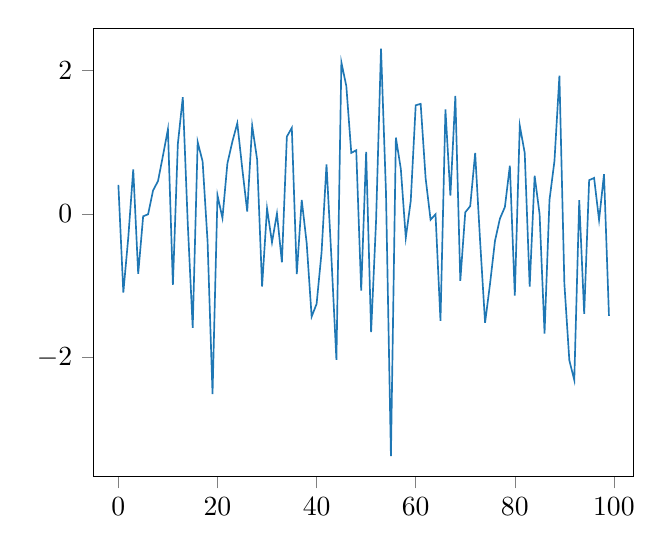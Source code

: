 % This file was created by matplotlib2tikz v0.6.17.
\begin{tikzpicture}

\definecolor{color0}{rgb}{0.122,0.467,0.706}

\begin{axis}[
xmin=-4.95, xmax=103.95,
ymin=-3.658, ymax=2.585,
tick align=outside,
tick pos=left,
x grid style={white!69.02!black},
y grid style={white!69.02!black}
]
\addplot [semithick, color0, forget plot]
table {%
0 0.403
1 -1.095
2 -0.328
3 0.62
4 -0.835
5 -0.034
6 -0.006
7 0.326
8 0.457
9 0.812
10 1.178
11 -0.988
12 0.973
13 1.624
14 -0.133
15 -1.586
16 1.001
17 0.729
18 -0.385
19 -2.509
20 0.259
21 -0.058
22 0.702
23 1.005
24 1.262
25 0.632
26 0.033
27 1.227
28 0.757
29 -1.011
30 0.076
31 -0.397
32 0.004
33 -0.674
34 1.076
35 1.198
36 -0.84
37 0.194
38 -0.408
39 -1.431
40 -1.254
41 -0.54
42 0.69
43 -0.623
44 -2.034
45 2.11
46 1.779
47 0.849
48 0.886
49 -1.07
50 0.863
51 -1.648
52 -0.1
53 2.302
54 0.303
55 -3.374
56 1.062
57 0.625
58 -0.334
59 0.181
60 1.512
61 1.532
62 0.497
63 -0.082
64 -0.006
65 -1.491
66 1.453
67 0.253
68 1.642
69 -0.933
70 0.021
71 0.108
72 0.847
73 -0.382
74 -1.516
75 -0.974
76 -0.376
77 -0.065
78 0.096
79 0.671
80 -1.137
81 1.229
82 0.849
83 -1.013
84 0.53
85 -0.003
86 -1.666
87 0.195
88 0.736
89 1.924
90 -0.97
91 -2.038
92 -2.315
93 0.192
94 -1.392
95 0.469
96 0.5
97 -0.085
98 0.553
99 -1.421
};
\end{axis}

\end{tikzpicture}